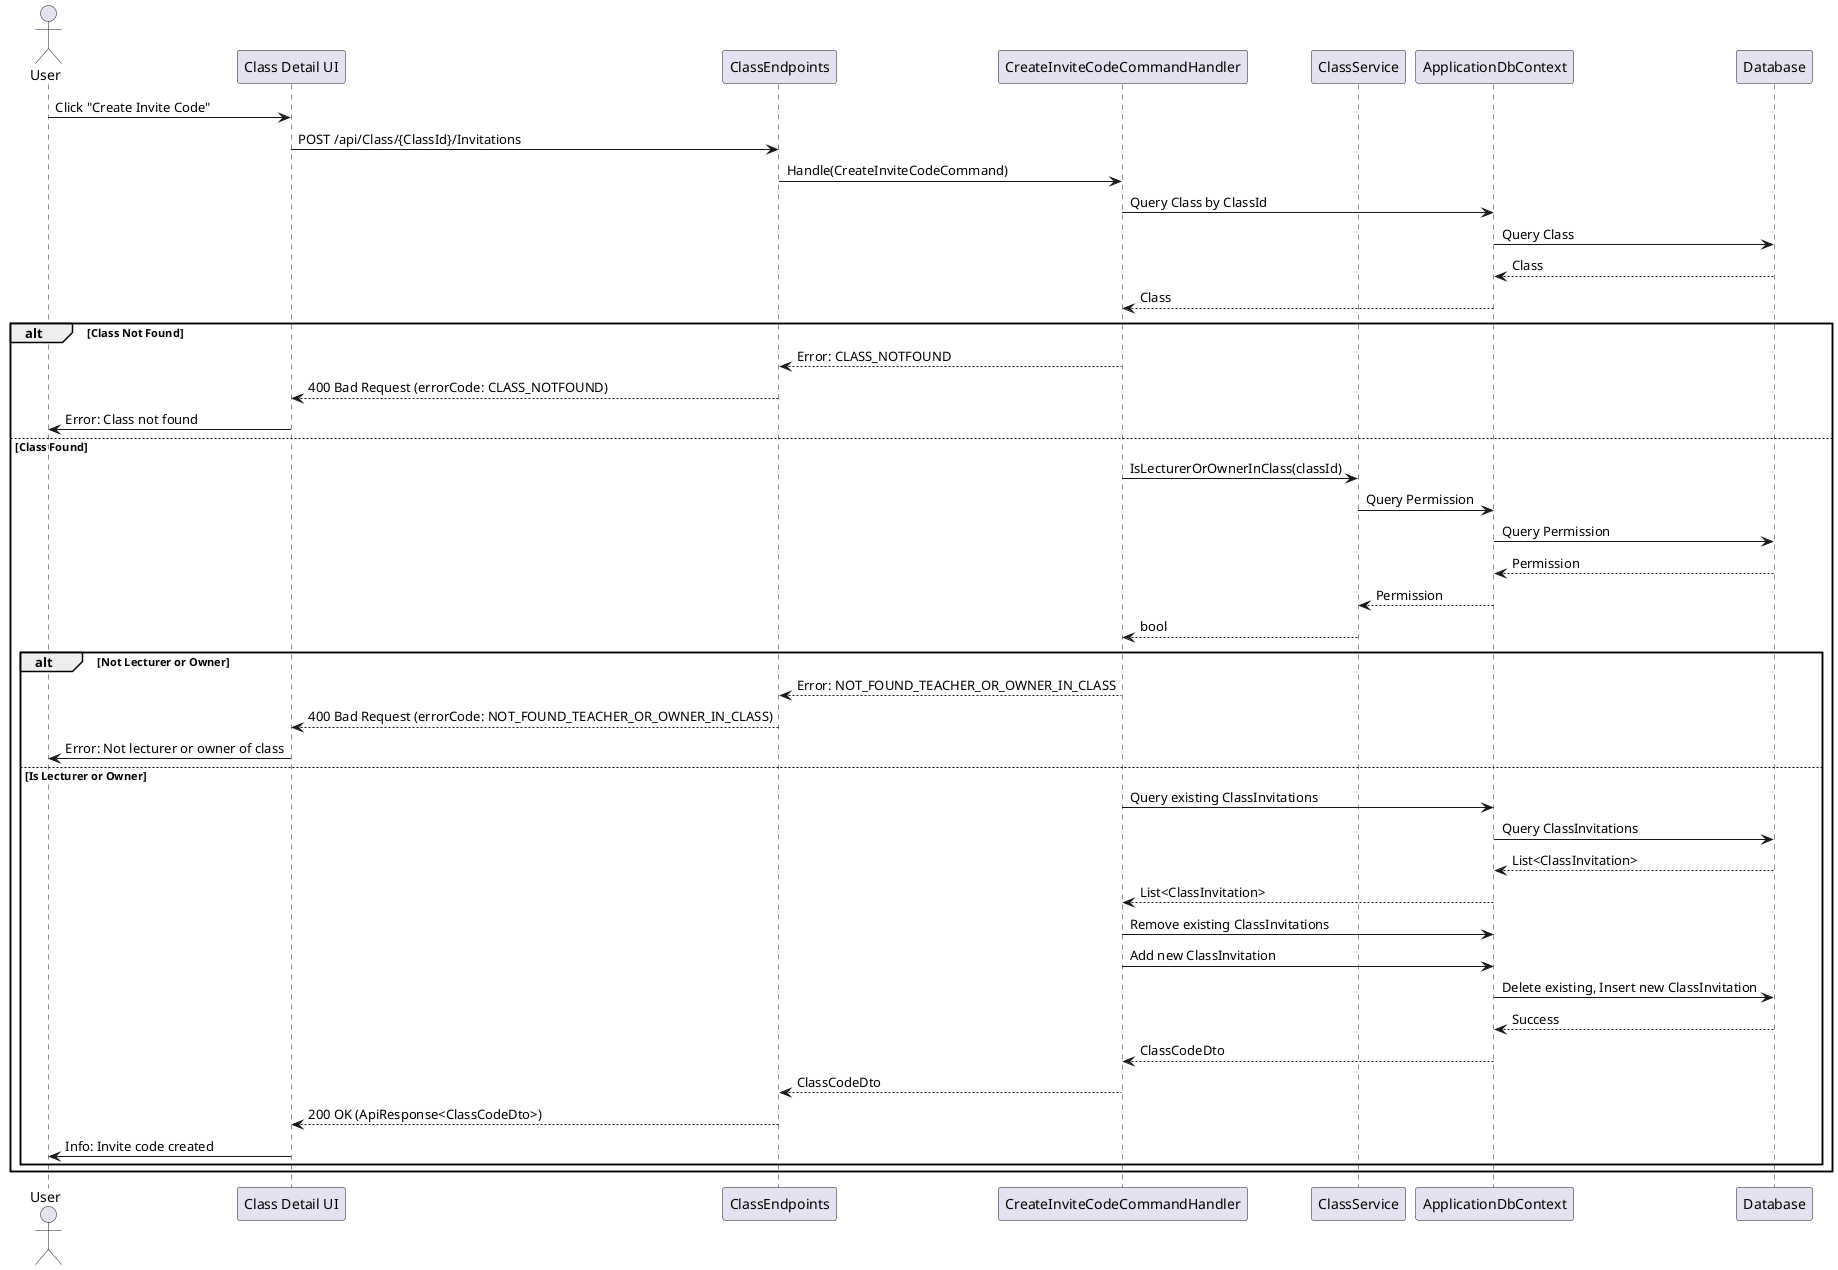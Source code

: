 @startuml
actor User
participant "Class Detail UI" as UI
participant ClassEndpoints
participant CreateInviteCodeCommandHandler as Handler
participant ClassService
participant ApplicationDbContext
participant Database

User -> UI : Click "Create Invite Code"
UI -> ClassEndpoints : POST /api/Class/{ClassId}/Invitations
ClassEndpoints -> Handler : Handle(CreateInviteCodeCommand)
Handler -> ApplicationDbContext : Query Class by ClassId
ApplicationDbContext -> Database : Query Class
Database --> ApplicationDbContext : Class
ApplicationDbContext --> Handler : Class
alt Class Not Found
    Handler --> ClassEndpoints : Error: CLASS_NOTFOUND
    ClassEndpoints --> UI : 400 Bad Request (errorCode: CLASS_NOTFOUND)
    UI -> User : Error: Class not found
else Class Found
    Handler -> ClassService : IsLecturerOrOwnerInClass(classId)
    ClassService -> ApplicationDbContext : Query Permission
    ApplicationDbContext -> Database : Query Permission
    Database --> ApplicationDbContext : Permission
    ApplicationDbContext --> ClassService : Permission
    ClassService --> Handler : bool
    alt Not Lecturer or Owner
        Handler --> ClassEndpoints : Error: NOT_FOUND_TEACHER_OR_OWNER_IN_CLASS
        ClassEndpoints --> UI : 400 Bad Request (errorCode: NOT_FOUND_TEACHER_OR_OWNER_IN_CLASS)
        UI -> User : Error: Not lecturer or owner of class
    else Is Lecturer or Owner
        Handler -> ApplicationDbContext : Query existing ClassInvitations
        ApplicationDbContext -> Database : Query ClassInvitations
        Database --> ApplicationDbContext : List<ClassInvitation>
        ApplicationDbContext --> Handler : List<ClassInvitation>
        Handler -> ApplicationDbContext : Remove existing ClassInvitations
        Handler -> ApplicationDbContext : Add new ClassInvitation
        ApplicationDbContext -> Database : Delete existing, Insert new ClassInvitation
        Database --> ApplicationDbContext : Success
        ApplicationDbContext --> Handler : ClassCodeDto
        Handler --> ClassEndpoints : ClassCodeDto
        ClassEndpoints --> UI : 200 OK (ApiResponse<ClassCodeDto>)
        UI -> User : Info: Invite code created
    end
end

@enduml